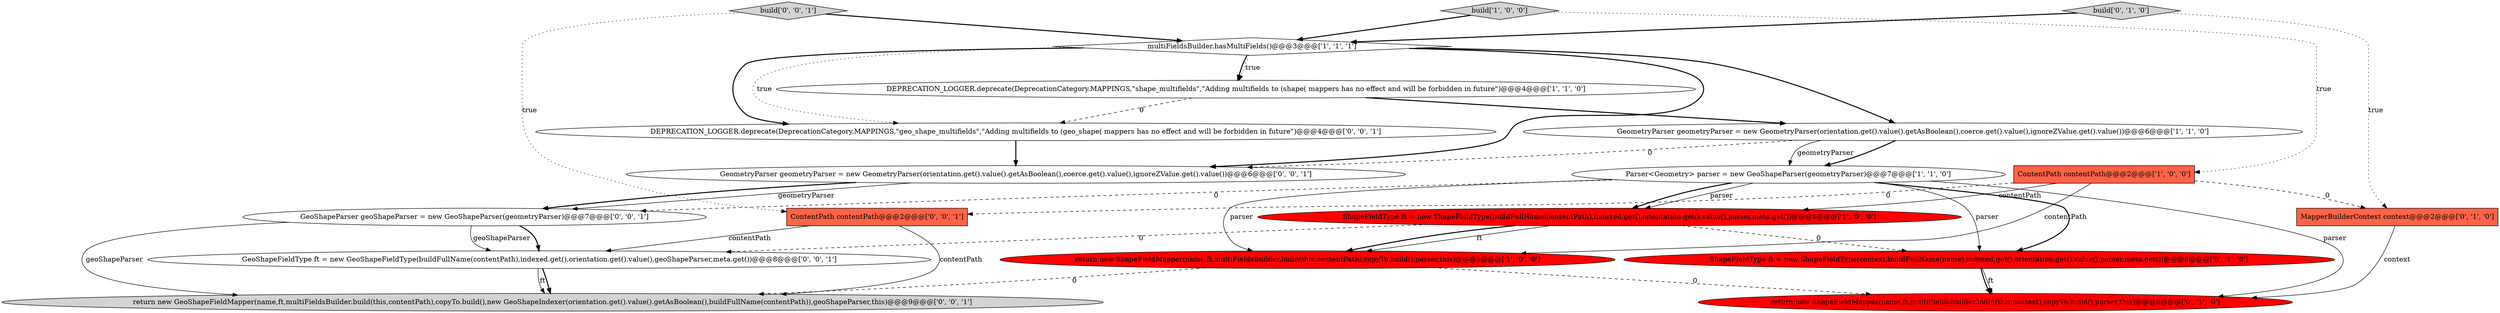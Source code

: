 digraph {
0 [style = filled, label = "GeometryParser geometryParser = new GeometryParser(orientation.get().value().getAsBoolean(),coerce.get().value(),ignoreZValue.get().value())@@@6@@@['1', '1', '0']", fillcolor = white, shape = ellipse image = "AAA0AAABBB1BBB"];
9 [style = filled, label = "build['0', '1', '0']", fillcolor = lightgray, shape = diamond image = "AAA0AAABBB2BBB"];
17 [style = filled, label = "build['0', '0', '1']", fillcolor = lightgray, shape = diamond image = "AAA0AAABBB3BBB"];
7 [style = filled, label = "DEPRECATION_LOGGER.deprecate(DeprecationCategory.MAPPINGS,\"shape_multifields\",\"Adding multifields to (shape( mappers has no effect and will be forbidden in future\")@@@4@@@['1', '1', '0']", fillcolor = white, shape = ellipse image = "AAA0AAABBB1BBB"];
10 [style = filled, label = "return new ShapeFieldMapper(name,ft,multiFieldsBuilder.build(this,context),copyTo.build(),parser,this)@@@9@@@['0', '1', '0']", fillcolor = red, shape = ellipse image = "AAA1AAABBB2BBB"];
6 [style = filled, label = "Parser<Geometry> parser = new GeoShapeParser(geometryParser)@@@7@@@['1', '1', '0']", fillcolor = white, shape = ellipse image = "AAA0AAABBB1BBB"];
8 [style = filled, label = "MapperBuilderContext context@@@2@@@['0', '1', '0']", fillcolor = tomato, shape = box image = "AAA1AAABBB2BBB"];
13 [style = filled, label = "ContentPath contentPath@@@2@@@['0', '0', '1']", fillcolor = tomato, shape = box image = "AAA0AAABBB3BBB"];
11 [style = filled, label = "ShapeFieldType ft = new ShapeFieldType(context.buildFullName(name),indexed.get(),orientation.get().value(),parser,meta.get())@@@8@@@['0', '1', '0']", fillcolor = red, shape = ellipse image = "AAA1AAABBB2BBB"];
14 [style = filled, label = "GeometryParser geometryParser = new GeometryParser(orientation.get().value().getAsBoolean(),coerce.get().value(),ignoreZValue.get().value())@@@6@@@['0', '0', '1']", fillcolor = white, shape = ellipse image = "AAA0AAABBB3BBB"];
1 [style = filled, label = "return new ShapeFieldMapper(name,ft,multiFieldsBuilder.build(this,contentPath),copyTo.build(),parser,this)@@@9@@@['1', '0', '0']", fillcolor = red, shape = ellipse image = "AAA1AAABBB1BBB"];
16 [style = filled, label = "DEPRECATION_LOGGER.deprecate(DeprecationCategory.MAPPINGS,\"geo_shape_multifields\",\"Adding multifields to (geo_shape( mappers has no effect and will be forbidden in future\")@@@4@@@['0', '0', '1']", fillcolor = white, shape = ellipse image = "AAA0AAABBB3BBB"];
2 [style = filled, label = "ContentPath contentPath@@@2@@@['1', '0', '0']", fillcolor = tomato, shape = box image = "AAA1AAABBB1BBB"];
3 [style = filled, label = "build['1', '0', '0']", fillcolor = lightgray, shape = diamond image = "AAA0AAABBB1BBB"];
15 [style = filled, label = "GeoShapeFieldType ft = new GeoShapeFieldType(buildFullName(contentPath),indexed.get(),orientation.get().value(),geoShapeParser,meta.get())@@@8@@@['0', '0', '1']", fillcolor = white, shape = ellipse image = "AAA0AAABBB3BBB"];
5 [style = filled, label = "multiFieldsBuilder.hasMultiFields()@@@3@@@['1', '1', '1']", fillcolor = white, shape = diamond image = "AAA0AAABBB1BBB"];
18 [style = filled, label = "GeoShapeParser geoShapeParser = new GeoShapeParser(geometryParser)@@@7@@@['0', '0', '1']", fillcolor = white, shape = ellipse image = "AAA0AAABBB3BBB"];
12 [style = filled, label = "return new GeoShapeFieldMapper(name,ft,multiFieldsBuilder.build(this,contentPath),copyTo.build(),new GeoShapeIndexer(orientation.get().value().getAsBoolean(),buildFullName(contentPath)),geoShapeParser,this)@@@9@@@['0', '0', '1']", fillcolor = lightgray, shape = ellipse image = "AAA0AAABBB3BBB"];
4 [style = filled, label = "ShapeFieldType ft = new ShapeFieldType(buildFullName(contentPath),indexed.get(),orientation.get().value(),parser,meta.get())@@@8@@@['1', '0', '0']", fillcolor = red, shape = ellipse image = "AAA1AAABBB1BBB"];
17->5 [style = bold, label=""];
6->1 [style = solid, label="parser"];
8->10 [style = solid, label="context"];
0->6 [style = bold, label=""];
7->16 [style = dashed, label="0"];
13->12 [style = solid, label="contentPath"];
18->15 [style = bold, label=""];
6->11 [style = solid, label="parser"];
2->4 [style = solid, label="contentPath"];
7->0 [style = bold, label=""];
1->10 [style = dashed, label="0"];
14->18 [style = solid, label="geometryParser"];
6->4 [style = solid, label="parser"];
5->14 [style = bold, label=""];
2->1 [style = solid, label="contentPath"];
13->15 [style = solid, label="contentPath"];
18->15 [style = solid, label="geoShapeParser"];
2->8 [style = dashed, label="0"];
4->1 [style = solid, label="ft"];
6->18 [style = dashed, label="0"];
9->8 [style = dotted, label="true"];
5->16 [style = bold, label=""];
0->14 [style = dashed, label="0"];
1->12 [style = dashed, label="0"];
6->4 [style = bold, label=""];
3->5 [style = bold, label=""];
15->12 [style = solid, label="ft"];
18->12 [style = solid, label="geoShapeParser"];
0->6 [style = solid, label="geometryParser"];
5->0 [style = bold, label=""];
5->7 [style = dotted, label="true"];
11->10 [style = bold, label=""];
2->13 [style = dashed, label="0"];
4->15 [style = dashed, label="0"];
6->11 [style = bold, label=""];
5->16 [style = dotted, label="true"];
9->5 [style = bold, label=""];
5->7 [style = bold, label=""];
16->14 [style = bold, label=""];
14->18 [style = bold, label=""];
4->1 [style = bold, label=""];
15->12 [style = bold, label=""];
4->11 [style = dashed, label="0"];
17->13 [style = dotted, label="true"];
11->10 [style = solid, label="ft"];
6->10 [style = solid, label="parser"];
3->2 [style = dotted, label="true"];
}
